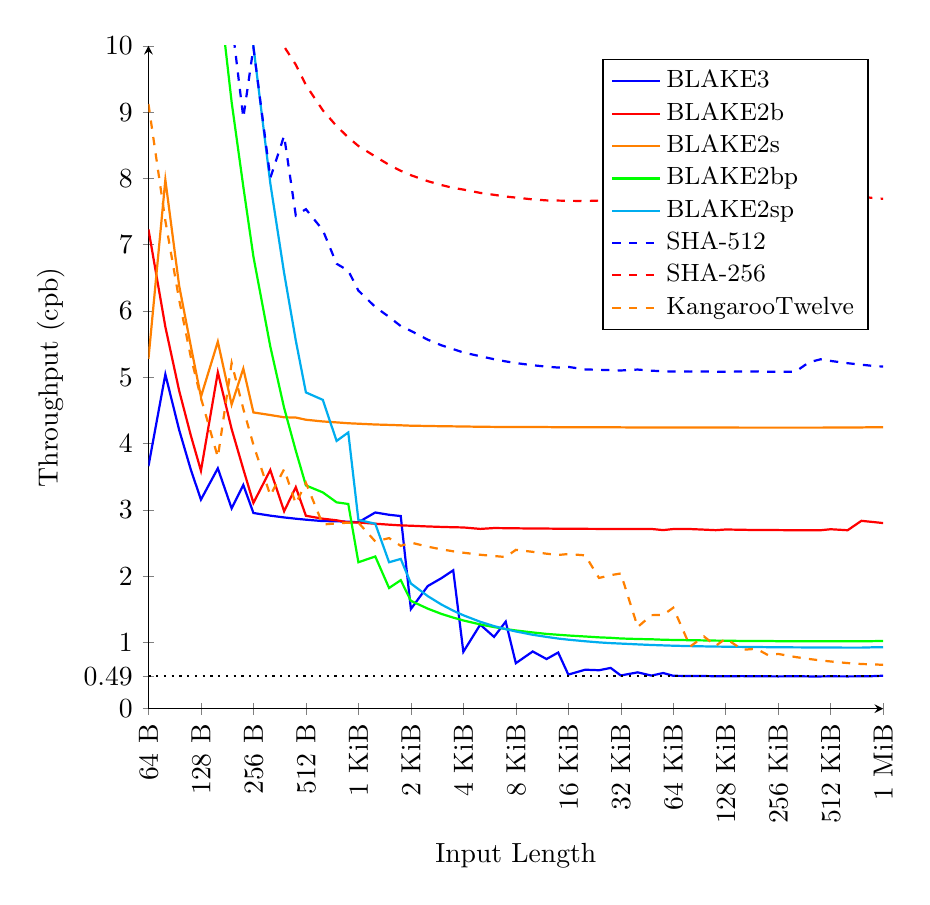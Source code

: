 \begin{tikzpicture}
\begin{axis}[
    width=0.9\textwidth,
	height=10cm,
	legend style={at={(0.98,0.98)}, anchor=north east, font=\small, cells={anchor=west}},
	axis x line=bottom,
	axis y line=left,
	cycle multi list={
		linestyles\nextlist
		blue,red,orange,green,cyan
	},
	%no markers,
	mark options={scale=0.5},
	every axis plot/.append style={thick},
    ymin=0,
    ymax=10,
    xmin=64,
    xmax=1048576,
	ylabel=Throughput (cpb),
	xlabel=Input Length,
	xmode=log,
	log basis x=2,
	y tick label style={%
		/pgf/number format/.cd,%
		scaled x ticks = false,%
		set thousands separator={},%
		fixed%
	},
	xticklabels={64 B,128 B,256 B,512 B,1 KiB,2 KiB,4 KiB,8 KiB,16 KiB,32 KiB,64 KiB,128 KiB,256 KiB,512 KiB,1 MiB},
	xtick={64, 128, 256, 512, 1024, 2048, 4096, 8192, 16384, 32768, 65536, 131072, 262144, 524288, 1048576},
	ytick={0, 0.49, 1, 2, 3, 4, 5, 6, 7, 8, 9, 10},
	x tick label style={rotate=90,anchor=east}
]
\legend{BLAKE3, BLAKE2b, BLAKE2s, BLAKE2bp, BLAKE2sp, SHA-512, SHA-256, KangarooTwelve}
% Use "on layer=foreground" to force this curve to the front, because it tends
% to get hidden otherwise. See https://tex.stackexchange.com/a/350514/201018.
% blake3
\addplot [blue, on layer=foreground] coordinates {
(64, 3.659)
(80, 5.043)
(96, 4.205)
(112, 3.605)
(128, 3.154)
(160, 3.626)
(192, 3.022)
(224, 3.374)
(256, 2.952)
(320, 2.912)
(384, 2.885)
(448, 2.866)
(512, 2.851)
(640, 2.83)
(768, 2.828)
(896, 2.82)
(1024, 2.812)
(1280, 2.96)
(1536, 2.925)
(1792, 2.906)
(2048, 1.503)
(2560, 1.85)
(3072, 1.97)
(3584, 2.088)
(4096, 0.858)
(5120, 1.268)
(6144, 1.083)
(7168, 1.313)
(8192, 0.686)
(10240, 0.863)
(12288, 0.749)
(14336, 0.847)
(16384, 0.514)
(20480, 0.588)
(24576, 0.58)
(28672, 0.615)
(32768, 0.501)
(40960, 0.548)
(49152, 0.499)
(57344, 0.538)
(65536, 0.496)
(81920, 0.493)
(98304, 0.492)
(114688, 0.49)
(131072, 0.49)
(163840, 0.491)
(196608, 0.489)
(229376, 0.488)
(262144, 0.487)
(327680, 0.489)
(393216, 0.487)
(458752, 0.487)
(524288, 0.488)
(655360, 0.487)
(786432, 0.488)
(917504, 0.491)
(1048576, 0.497)
};
% blake2b
\addplot coordinates {
(64, 7.23)
(80, 5.76)
(96, 4.797)
(112, 4.121)
(128, 3.59)
(160, 5.075)
(192, 4.219)
(224, 3.613)
(256, 3.104)
(320, 3.601)
(384, 2.978)
(448, 3.342)
(512, 2.91)
(640, 2.866)
(768, 2.842)
(896, 2.808)
(1024, 2.809)
(1280, 2.79)
(1536, 2.776)
(1792, 2.765)
(2048, 2.76)
(2560, 2.749)
(3072, 2.742)
(3584, 2.737)
(4096, 2.734)
(5120, 2.712)
(6144, 2.725)
(7168, 2.723)
(8192, 2.721)
(10240, 2.718)
(12288, 2.717)
(14336, 2.715)
(16384, 2.714)
(20480, 2.713)
(24576, 2.712)
(28672, 2.712)
(32768, 2.712)
(40960, 2.711)
(49152, 2.711)
(57344, 2.694)
(65536, 2.71)
(81920, 2.71)
(98304, 2.701)
(114688, 2.693)
(131072, 2.703)
(163840, 2.699)
(196608, 2.694)
(229376, 2.695)
(262144, 2.694)
(327680, 2.692)
(393216, 2.692)
(458752, 2.692)
(524288, 2.707)
(655360, 2.692)
(786432, 2.834)
(917504, 2.816)
(1048576, 2.8)
};
% blake2s
\addplot coordinates {
(64, 5.278)
(80, 7.978)
(96, 6.38)
(112, 5.469)
(128, 4.705)
(160, 5.537)
(192, 4.588)
(224, 5.13)
(256, 4.469)
(320, 4.43)
(384, 4.396)
(448, 4.392)
(512, 4.359)
(640, 4.333)
(768, 4.319)
(896, 4.306)
(1024, 4.299)
(1280, 4.287)
(1536, 4.281)
(1792, 4.275)
(2048, 4.269)
(2560, 4.265)
(3072, 4.261)
(3584, 4.259)
(4096, 4.257)
(5120, 4.253)
(6144, 4.251)
(7168, 4.25)
(8192, 4.249)
(10240, 4.248)
(12288, 4.248)
(14336, 4.246)
(16384, 4.247)
(20480, 4.245)
(24576, 4.245)
(28672, 4.245)
(32768, 4.244)
(40960, 4.242)
(49152, 4.242)
(57344, 4.242)
(65536, 4.242)
(81920, 4.241)
(98304, 4.241)
(114688, 4.241)
(131072, 4.241)
(163840, 4.24)
(196608, 4.24)
(229376, 4.24)
(262144, 4.24)
(327680, 4.24)
(393216, 4.24)
(458752, 4.24)
(524288, 4.241)
(655360, 4.241)
(786432, 4.243)
(917504, 4.246)
(1048576, 4.246)
};
% blake2bp
\addplot coordinates {
(64, 27.583)
(80, 22.133)
(96, 18.444)
(112, 15.808)
(128, 13.682)
(160, 10.982)
(192, 9.151)
(224, 7.875)
(256, 6.819)
(320, 5.463)
(384, 4.538)
(448, 3.891)
(512, 3.368)
(640, 3.263)
(768, 3.113)
(896, 3.088)
(1024, 2.209)
(1280, 2.296)
(1536, 1.82)
(1792, 1.939)
(2048, 1.627)
(2560, 1.509)
(3072, 1.429)
(3584, 1.374)
(4096, 1.331)
(5120, 1.271)
(6144, 1.231)
(7168, 1.202)
(8192, 1.18)
(10240, 1.15)
(12288, 1.128)
(14336, 1.115)
(16384, 1.104)
(20480, 1.089)
(24576, 1.076)
(28672, 1.069)
(32768, 1.059)
(40960, 1.051)
(49152, 1.047)
(57344, 1.04)
(65536, 1.037)
(81920, 1.033)
(98304, 1.03)
(114688, 1.027)
(131072, 1.025)
(163840, 1.022)
(196608, 1.021)
(229376, 1.021)
(262144, 1.018)
(327680, 1.017)
(393216, 1.018)
(458752, 1.017)
(524288, 1.017)
(655360, 1.016)
(786432, 1.016)
(917504, 1.019)
(1048576, 1.021)
};
% blake2sp
\addplot coordinates {
(64, 40.159)
(80, 32.285)
(96, 26.872)
(112, 23.141)
(128, 20.014)
(160, 16.101)
(192, 13.323)
(224, 11.476)
(256, 9.991)
(320, 7.925)
(384, 6.573)
(448, 5.554)
(512, 4.771)
(640, 4.659)
(768, 4.039)
(896, 4.167)
(1024, 2.848)
(1280, 2.79)
(1536, 2.209)
(1792, 2.259)
(2048, 1.889)
(2560, 1.698)
(3072, 1.57)
(3584, 1.478)
(4096, 1.409)
(5120, 1.311)
(6144, 1.246)
(7168, 1.2)
(8192, 1.165)
(10240, 1.115)
(12288, 1.083)
(14336, 1.058)
(16384, 1.041)
(20480, 1.017)
(24576, 1.0)
(28672, 0.989)
(32768, 0.982)
(40960, 0.97)
(49152, 0.961)
(57344, 0.955)
(65536, 0.95)
(81920, 0.944)
(98304, 0.94)
(114688, 0.937)
(131072, 0.935)
(163840, 0.932)
(196608, 0.93)
(229376, 0.928)
(262144, 0.926)
(327680, 0.925)
(393216, 0.924)
(458752, 0.923)
(524288, 0.922)
(655360, 0.921)
(786432, 0.921)
(917504, 0.926)
(1048576, 0.926)
};
% sha512
\addplot coordinates {
(64, 18.808)
(80, 15.056)
(96, 12.576)
(112, 17.965)
(128, 15.52)
(160, 12.467)
(192, 10.374)
(224, 8.914)
(256, 9.974)
(320, 8.005)
(384, 8.643)
(448, 7.44)
(512, 7.535)
(640, 7.22)
(768, 6.712)
(896, 6.608)
(1024, 6.307)
(1280, 6.06)
(1536, 5.91)
(1792, 5.772)
(2048, 5.7)
(2560, 5.566)
(3072, 5.481)
(3584, 5.424)
(4096, 5.373)
(5120, 5.317)
(6144, 5.272)
(7168, 5.239)
(8192, 5.214)
(10240, 5.181)
(12288, 5.16)
(14336, 5.146)
(16384, 5.156)
(20480, 5.118)
(24576, 5.112)
(28672, 5.107)
(32768, 5.102)
(40960, 5.116)
(49152, 5.099)
(57344, 5.09)
(65536, 5.086)
(81920, 5.085)
(98304, 5.088)
(114688, 5.083)
(131072, 5.082)
(163840, 5.088)
(196608, 5.086)
(229376, 5.083)
(262144, 5.084)
(327680, 5.081)
(393216, 5.225)
(458752, 5.271)
(524288, 5.246)
(655360, 5.212)
(786432, 5.189)
(917504, 5.171)
(1048576, 5.161)
};
% sha256
\addplot coordinates {
(64, 22.393)
(80, 18.006)
(96, 14.989)
(112, 12.87)
(128, 14.77)
(160, 11.86)
(192, 12.564)
(224, 10.838)
(256, 11.188)
(320, 10.6)
(384, 9.988)
(448, 9.716)
(512, 9.408)
(640, 9.027)
(768, 8.789)
(896, 8.618)
(1024, 8.489)
(1280, 8.33)
(1536, 8.204)
(1792, 8.114)
(2048, 8.048)
(2560, 7.958)
(3072, 7.899)
(3584, 7.856)
(4096, 7.831)
(5120, 7.781)
(6144, 7.752)
(7168, 7.726)
(8192, 7.71)
(10240, 7.683)
(12288, 7.668)
(14336, 7.665)
(16384, 7.662)
(20480, 7.658)
(24576, 7.665)
(28672, 7.668)
(32768, 7.682)
(40960, 7.647)
(49152, 7.66)
(57344, 7.656)
(65536, 7.634)
(81920, 7.637)
(98304, 7.626)
(114688, 7.63)
(131072, 7.626)
(163840, 7.625)
(196608, 7.618)
(229376, 7.624)
(262144, 7.82)
(327680, 7.876)
(393216, 7.834)
(458752, 7.805)
(524288, 7.78)
(655360, 7.748)
(786432, 7.724)
(917504, 7.704)
(1048576, 7.692)
};
% kangarootwelve
\addplot coordinates {
(64, 9.121)
(80, 7.361)
(96, 6.168)
(112, 5.304)
(128, 4.687)
(160, 3.794)
(192, 5.214)
(224, 4.523)
(256, 3.981)
(320, 3.217)
(384, 3.613)
(448, 3.092)
(512, 3.408)
(640, 2.779)
(768, 2.795)
(896, 2.806)
(1024, 2.807)
(1280, 2.523)
(1536, 2.573)
(1792, 2.456)
(2048, 2.506)
(2560, 2.444)
(3072, 2.403)
(3584, 2.374)
(4096, 2.353)
(5120, 2.322)
(6144, 2.303)
(7168, 2.288)
(8192, 2.396)
(10240, 2.366)
(12288, 2.338)
(14336, 2.319)
(16384, 2.333)
(20480, 2.313)
(24576, 1.972)
(28672, 2.014)
(32768, 2.04)
(40960, 1.232)
(49152, 1.411)
(57344, 1.415)
(65536, 1.523)
(81920, 0.938)
(98304, 1.089)
(114688, 0.948)
(131072, 1.057)
(163840, 0.889)
(196608, 0.903)
(229376, 0.807)
(262144, 0.826)
(327680, 0.78)
(393216, 0.75)
(458752, 0.728)
(524288, 0.712)
(655360, 0.688)
(786432, 0.674)
(917504, 0.668)
(1048576, 0.662)
};
% horizontal rule
\addplot [black, dotted] coordinates {
(64, 0.49)
(1048576, 0.49)
};
\end{axis}
\end{tikzpicture}
